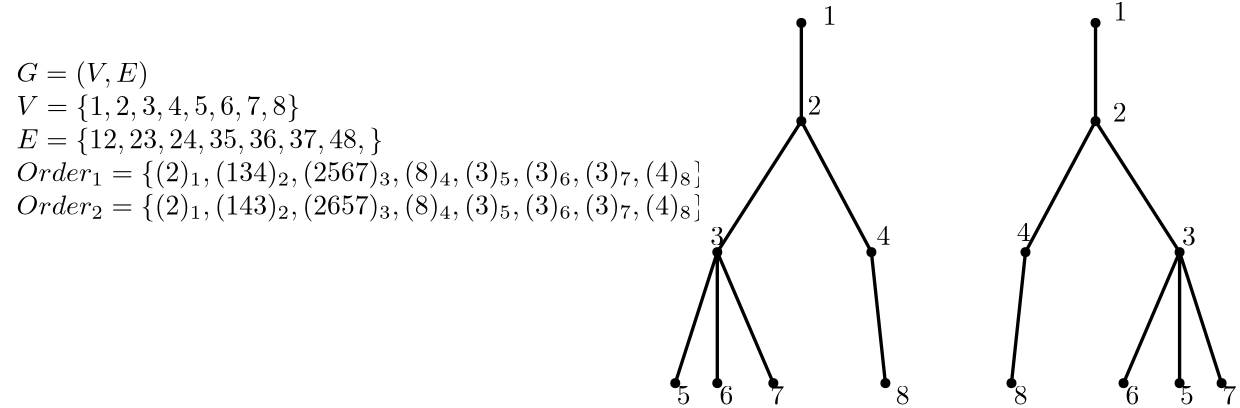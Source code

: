 <?xml version="1.0"?>
<!DOCTYPE ipe SYSTEM "ipe.dtd">
<ipe version="70005" creator="Ipe 7.1.4">
<info created="D:20140523173310" modified="D:20141016191929"/>
<ipestyle name="basic">
<symbol name="arrow/arc(spx)">
<path stroke="sym-stroke" fill="sym-stroke" pen="sym-pen">
0 0 m
-1 0.333 l
-1 -0.333 l
h
</path>
</symbol>
<symbol name="arrow/farc(spx)">
<path stroke="sym-stroke" fill="white" pen="sym-pen">
0 0 m
-1 0.333 l
-1 -0.333 l
h
</path>
</symbol>
<symbol name="mark/circle(sx)" transformations="translations">
<path fill="sym-stroke">
0.6 0 0 0.6 0 0 e
0.4 0 0 0.4 0 0 e
</path>
</symbol>
<symbol name="mark/disk(sx)" transformations="translations">
<path fill="sym-stroke">
0.6 0 0 0.6 0 0 e
</path>
</symbol>
<symbol name="mark/fdisk(sfx)" transformations="translations">
<group>
<path fill="sym-fill">
0.5 0 0 0.5 0 0 e
</path>
<path fill="sym-stroke" fillrule="eofill">
0.6 0 0 0.6 0 0 e
0.4 0 0 0.4 0 0 e
</path>
</group>
</symbol>
<symbol name="mark/box(sx)" transformations="translations">
<path fill="sym-stroke" fillrule="eofill">
-0.6 -0.6 m
0.6 -0.6 l
0.6 0.6 l
-0.6 0.6 l
h
-0.4 -0.4 m
0.4 -0.4 l
0.4 0.4 l
-0.4 0.4 l
h
</path>
</symbol>
<symbol name="mark/square(sx)" transformations="translations">
<path fill="sym-stroke">
-0.6 -0.6 m
0.6 -0.6 l
0.6 0.6 l
-0.6 0.6 l
h
</path>
</symbol>
<symbol name="mark/fsquare(sfx)" transformations="translations">
<group>
<path fill="sym-fill">
-0.5 -0.5 m
0.5 -0.5 l
0.5 0.5 l
-0.5 0.5 l
h
</path>
<path fill="sym-stroke" fillrule="eofill">
-0.6 -0.6 m
0.6 -0.6 l
0.6 0.6 l
-0.6 0.6 l
h
-0.4 -0.4 m
0.4 -0.4 l
0.4 0.4 l
-0.4 0.4 l
h
</path>
</group>
</symbol>
<symbol name="mark/cross(sx)" transformations="translations">
<group>
<path fill="sym-stroke">
-0.43 -0.57 m
0.57 0.43 l
0.43 0.57 l
-0.57 -0.43 l
h
</path>
<path fill="sym-stroke">
-0.43 0.57 m
0.57 -0.43 l
0.43 -0.57 l
-0.57 0.43 l
h
</path>
</group>
</symbol>
<symbol name="arrow/fnormal(spx)">
<path stroke="sym-stroke" fill="white" pen="sym-pen">
0 0 m
-1 0.333 l
-1 -0.333 l
h
</path>
</symbol>
<symbol name="arrow/pointed(spx)">
<path stroke="sym-stroke" fill="sym-stroke" pen="sym-pen">
0 0 m
-1 0.333 l
-0.8 0 l
-1 -0.333 l
h
</path>
</symbol>
<symbol name="arrow/fpointed(spx)">
<path stroke="sym-stroke" fill="white" pen="sym-pen">
0 0 m
-1 0.333 l
-0.8 0 l
-1 -0.333 l
h
</path>
</symbol>
<symbol name="arrow/linear(spx)">
<path stroke="sym-stroke" pen="sym-pen">
-1 0.333 m
0 0 l
-1 -0.333 l
</path>
</symbol>
<symbol name="arrow/fdouble(spx)">
<path stroke="sym-stroke" fill="white" pen="sym-pen">
0 0 m
-1 0.333 l
-1 -0.333 l
h
-1 0 m
-2 0.333 l
-2 -0.333 l
h
</path>
</symbol>
<symbol name="arrow/double(spx)">
<path stroke="sym-stroke" fill="sym-stroke" pen="sym-pen">
0 0 m
-1 0.333 l
-1 -0.333 l
h
-1 0 m
-2 0.333 l
-2 -0.333 l
h
</path>
</symbol>
<pen name="heavier" value="0.8"/>
<pen name="fat" value="1.2"/>
<pen name="ultrafat" value="2"/>
<symbolsize name="large" value="5"/>
<symbolsize name="small" value="2"/>
<symbolsize name="tiny" value="1.1"/>
<arrowsize name="large" value="10"/>
<arrowsize name="small" value="5"/>
<arrowsize name="tiny" value="3"/>
<color name="red" value="1 0 0"/>
<color name="green" value="0 1 0"/>
<color name="blue" value="0 0 1"/>
<color name="yellow" value="1 1 0"/>
<color name="orange" value="1 0.647 0"/>
<color name="gold" value="1 0.843 0"/>
<color name="purple" value="0.627 0.125 0.941"/>
<color name="gray" value="0.745"/>
<color name="brown" value="0.647 0.165 0.165"/>
<color name="navy" value="0 0 0.502"/>
<color name="pink" value="1 0.753 0.796"/>
<color name="seagreen" value="0.18 0.545 0.341"/>
<color name="turquoise" value="0.251 0.878 0.816"/>
<color name="violet" value="0.933 0.51 0.933"/>
<color name="darkblue" value="0 0 0.545"/>
<color name="darkcyan" value="0 0.545 0.545"/>
<color name="darkgray" value="0.663"/>
<color name="darkgreen" value="0 0.392 0"/>
<color name="darkmagenta" value="0.545 0 0.545"/>
<color name="darkorange" value="1 0.549 0"/>
<color name="darkred" value="0.545 0 0"/>
<color name="lightblue" value="0.678 0.847 0.902"/>
<color name="lightcyan" value="0.878 1 1"/>
<color name="lightgray" value="0.827"/>
<color name="lightgreen" value="0.565 0.933 0.565"/>
<color name="lightyellow" value="1 1 0.878"/>
<dashstyle name="dashed" value="[4] 0"/>
<dashstyle name="dotted" value="[1 3] 0"/>
<dashstyle name="dash dotted" value="[4 2 1 2] 0"/>
<dashstyle name="dash dot dotted" value="[4 2 1 2 1 2] 0"/>
<textsize name="large" value="\large"/>
<textsize name="Large" value="\Large"/>
<textsize name="LARGE" value="\LARGE"/>
<textsize name="huge" value="\huge"/>
<textsize name="Huge" value="\Huge"/>
<textsize name="small" value="\small"/>
<textsize name="footnote" value="\footnotesize"/>
<textsize name="tiny" value="\tiny"/>
<textstyle name="center" begin="\begin{center}" end="\end{center}"/>
<textstyle name="itemize" begin="\begin{itemize}" end="\end{itemize}"/>
<textstyle name="item" begin="\begin{itemize}\item{}" end="\end{itemize}"/>
<gridsize name="4 pts" value="4"/>
<gridsize name="8 pts (~3 mm)" value="8"/>
<gridsize name="16 pts (~6 mm)" value="16"/>
<gridsize name="32 pts (~12 mm)" value="32"/>
<gridsize name="10 pts (~3.5 mm)" value="10"/>
<gridsize name="20 pts (~7 mm)" value="20"/>
<gridsize name="14 pts (~5 mm)" value="14"/>
<gridsize name="28 pts (~10 mm)" value="28"/>
<gridsize name="56 pts (~20 mm)" value="56"/>
<anglesize name="90 deg" value="90"/>
<anglesize name="60 deg" value="60"/>
<anglesize name="45 deg" value="45"/>
<anglesize name="30 deg" value="30"/>
<anglesize name="22.5 deg" value="22.5"/>
<tiling name="falling" angle="-60" step="4" width="1"/>
<tiling name="rising" angle="30" step="4" width="1"/>
</ipestyle>
<page>
<layer name="alpha"/>
<view layers="alpha" active="alpha"/>
<use layer="alpha" matrix="0.315199 0 0 0.73686 234.891 180.815" name="mark/disk(sx)" pos="256 752" size="normal" stroke="black"/>
<use matrix="0.315199 0 0 0.73686 234.891 180.815" name="mark/disk(sx)" pos="256 704" size="normal" stroke="black"/>
<use matrix="0.315199 0 0 0.73686 234.891 180.815" name="mark/disk(sx)" pos="336 640" size="normal" stroke="black"/>
<use matrix="0.315199 0 0 0.73686 234.891 192.605" name="mark/disk(sx)" pos="160 624" size="normal" stroke="black"/>
<use matrix="0.315199 0 0 0.73686 234.891 180.815" name="mark/disk(sx)" pos="160 576" size="normal" stroke="black"/>
<use matrix="0.315199 0 0 0.73686 234.891 180.815" name="mark/disk(sx)" pos="112 576" size="normal" stroke="black"/>
<use matrix="0.315199 0 0 0.73686 234.891 180.815" name="mark/disk(sx)" pos="224 576" size="normal" stroke="black"/>
<use matrix="0.315199 0 0 0.73686 234.891 180.815" name="mark/disk(sx)" pos="352 576" size="normal" stroke="black"/>
<path matrix="0.315199 0 0 0.73686 234.891 180.815" stroke="black" pen="fat">
256 752 m
256 704 l
336 640 l
352 576 l
</path>
<path matrix="0.315199 0 0 0.73686 234.891 180.815" stroke="black" pen="fat">
256 704 m
160 640 l
224 576 l
</path>
<path matrix="0.315199 0 0 0.73686 234.891 180.815" stroke="black" pen="fat">
160 640 m
160 576 l
160 640 l
112 576 l
112 576 l
</path>
<use matrix="-0.315199 0 0 0.73686 502.18 180.815" name="mark/disk(sx)" pos="256 752" size="normal" stroke="black"/>
<use matrix="-0.315199 0 0 0.73686 502.18 180.815" name="mark/disk(sx)" pos="256 704" size="normal" stroke="black"/>
<use matrix="-0.315199 0 0 0.73686 502.18 180.815" name="mark/disk(sx)" pos="336 640" size="normal" stroke="black"/>
<use matrix="-0.315199 0 0 0.73686 502.18 192.605" name="mark/disk(sx)" pos="160 624" size="normal" stroke="black"/>
<use matrix="-0.315199 0 0 0.73686 502.18 180.815" name="mark/disk(sx)" pos="160 576" size="normal" stroke="black"/>
<use matrix="-0.315199 0 0 0.73686 502.18 180.815" name="mark/disk(sx)" pos="112 576" size="normal" stroke="black"/>
<use matrix="-0.315199 0 0 0.73686 502.18 180.815" name="mark/disk(sx)" pos="224 576" size="normal" stroke="black"/>
<use matrix="-0.315199 0 0 0.73686 502.18 180.815" name="mark/disk(sx)" pos="352 576" size="normal" stroke="black"/>
<path matrix="-0.315199 0 0 0.73686 502.18 180.815" stroke="black" pen="fat">
256 752 m
256 704 l
336 640 l
352 576 l
</path>
<path matrix="-0.315199 0 0 0.73686 502.18 180.815" stroke="black" pen="fat">
256 704 m
160 640 l
224 576 l
</path>
<path matrix="-0.315199 0 0 0.73686 502.18 180.815" stroke="black" pen="fat">
160 640 m
160 576 l
160 640 l
112 576 l
112 576 l
</path>
<text matrix="0.472798 0 0 0.73686 217.24 180.815" transformations="translations" pos="224.373 751.066" stroke="black" type="label" width="4.981" height="6.42" depth="0" valign="baseline">$1$</text>
<text matrix="0.472798 0 0 0.73686 217.24 180.815" transformations="translations" pos="212.722 707.203" stroke="black" type="label" width="4.981" height="6.42" depth="0" valign="baseline">$2$</text>
<text matrix="0.472798 0 0 0.73686 210.686 183.696" transformations="translations" pos="152.41 639.353" stroke="black" type="label" width="4.981" height="6.42" depth="0" valign="baseline">$3$</text>
<text matrix="0.472798 0 0 0.73686 212.534 183.958" transformations="translations" pos="275.089 639.353" stroke="black" type="label" width="4.981" height="6.42" depth="0" valign="baseline">$4$</text>
<text matrix="0.472798 0 0 0.73686 219.077 176.924" transformations="translations" pos="109.233 570.818" stroke="black" type="label" width="4.981" height="6.42" depth="0" valign="baseline">$5$</text>
<text matrix="0.472798 0 0 0.73686 217.912 178.439" transformations="translations" pos="144.186 568.762" stroke="black" type="label" width="4.981" height="6.42" depth="0" valign="baseline">$6$</text>
<text matrix="0.472798 0 0 0.73686 213.878 178.439" transformations="translations" pos="191.476 568.762" stroke="black" type="label" width="4.981" height="6.42" depth="0" valign="baseline">$7$</text>
<text matrix="0.472798 0 0 0.73686 218.248 177.934" transformations="translations" pos="277.83 569.447" stroke="black" type="label" width="4.981" height="6.42" depth="0" valign="baseline">$8$</text>
<text matrix="0.472798 0 0 0.73686 217.24 180.815" transformations="translations" pos="445.742 753.122" stroke="black" type="label" width="4.981" height="6.42" depth="0" valign="baseline">$1$</text>
<text matrix="0.472798 0 0 0.73686 217.24 180.815" transformations="translations" pos="445.057 703.776" stroke="black" type="label" width="4.981" height="6.42" depth="0" valign="baseline">$2$</text>
<text matrix="0.472798 0 0 0.73686 208.669 185.268" transformations="translations" pos="390.228 639.353" stroke="black" type="label" width="4.981" height="6.42" depth="0" valign="baseline">$4$</text>
<text matrix="0.472798 0 0 0.73686 209.51 182.649" transformations="translations" pos="514.278 640.724" stroke="black" type="label" width="4.981" height="6.42" depth="0" valign="baseline">$3$</text>
<text matrix="0.472798 0 0 0.73686 218.248 181.469" transformations="translations" pos="367.612 564.649" stroke="black" type="label" width="4.981" height="6.42" depth="0" valign="baseline">$8$</text>
<text matrix="0.472798 0 0 0.73686 218.248 178.944" transformations="translations" pos="452.596 568.076" stroke="black" type="label" width="4.981" height="6.42" depth="0" valign="baseline">$6$</text>
<text matrix="0.472798 0 0 0.73686 216.568 185.004" transformations="translations" pos="497.829 559.852" stroke="black" type="label" width="4.981" height="6.42" depth="0" valign="baseline">$5$</text>
<text matrix="0.472798 0 0 0.73686 216.568 178.439" transformations="translations" pos="530.041 568.762" stroke="black" type="label" width="4.981" height="6.42" depth="0" valign="baseline">$7$</text>
<text matrix="1 0 0 1 23.6923 -13.1998" transformations="translations" pos="4.40466 746.288" stroke="black" type="minipage" width="250.296" height="37.825" depth="32.91" valign="top">$$\begin{array}{l}
G=(V,E)\\
V=\{1,2,3,4,5,6,7,8\}\\
E=\left\lbrace 12,23,24,35,36,37,48, \right\rbrace\\
Order_1 = \left\lbrace (2)_1,(134)_2,(2567)_3,(8)_4,(3)_5,(3)_6,(3)_7,(4)_8 \right\rbrace\\
Order_2 = \left\lbrace (2)_1,(143)_2,(2657)_3,(8)_4,(3)_5,(3)_6,(3)_7,(4)_8 \right\rbrace\\
\end{array}$$</text>
</page>
</ipe>

